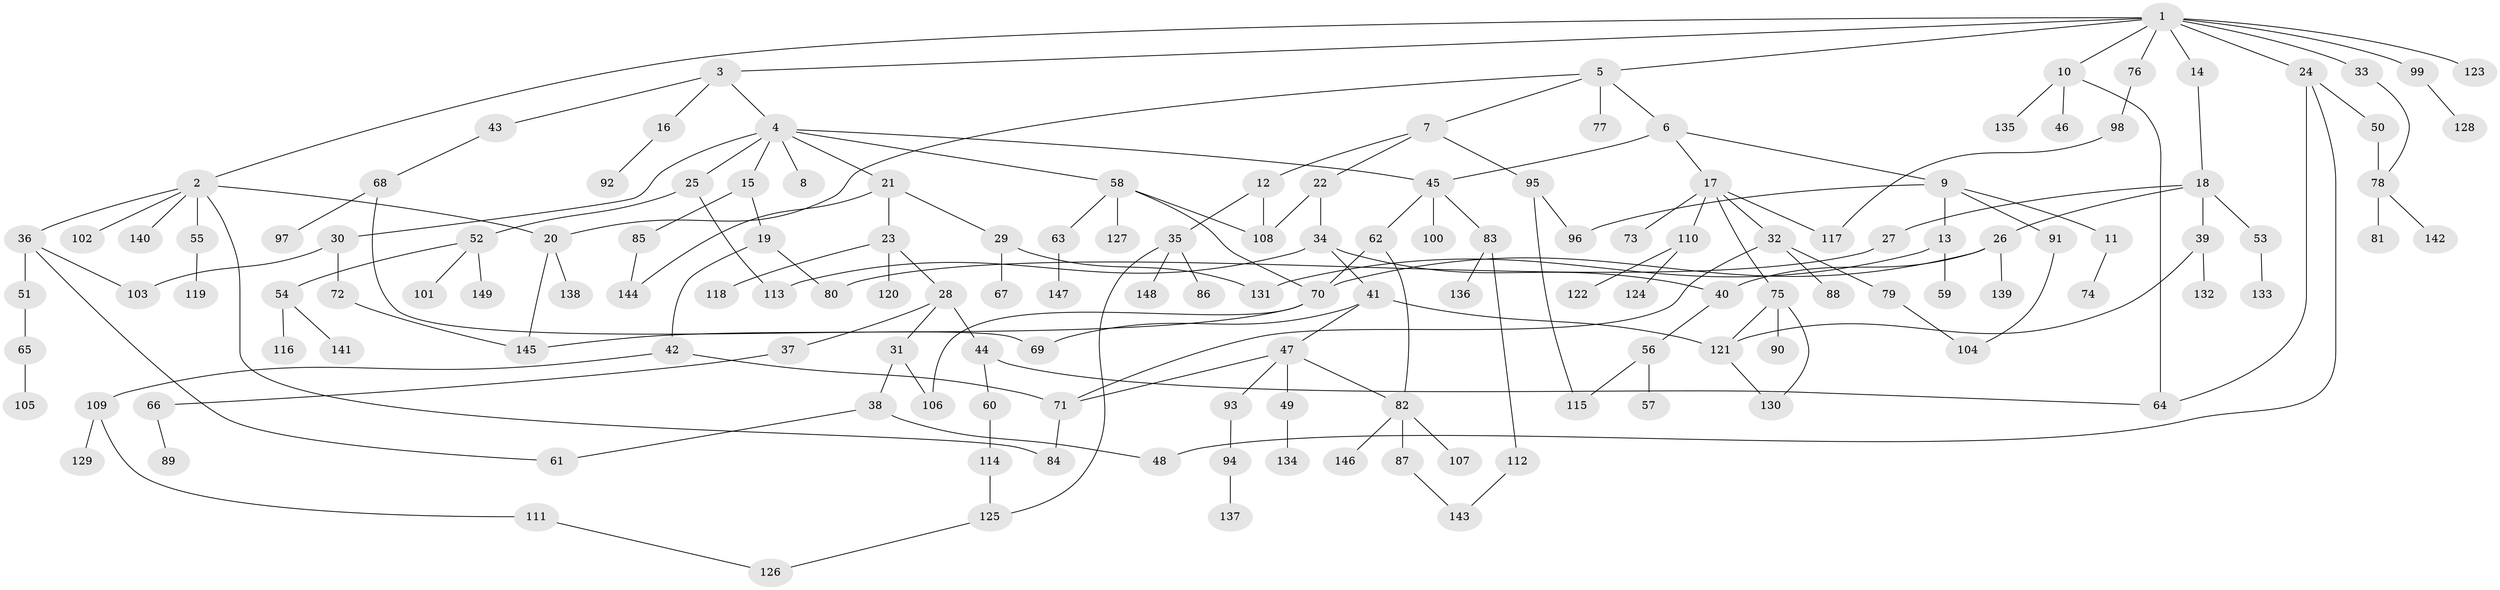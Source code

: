 // coarse degree distribution, {4: 0.05084745762711865, 6: 0.06779661016949153, 1: 0.6101694915254238, 2: 0.1694915254237288, 12: 0.01694915254237288, 9: 0.01694915254237288, 5: 0.01694915254237288, 16: 0.01694915254237288, 3: 0.01694915254237288, 13: 0.01694915254237288}
// Generated by graph-tools (version 1.1) at 2025/45/03/04/25 21:45:26]
// undirected, 149 vertices, 183 edges
graph export_dot {
graph [start="1"]
  node [color=gray90,style=filled];
  1;
  2;
  3;
  4;
  5;
  6;
  7;
  8;
  9;
  10;
  11;
  12;
  13;
  14;
  15;
  16;
  17;
  18;
  19;
  20;
  21;
  22;
  23;
  24;
  25;
  26;
  27;
  28;
  29;
  30;
  31;
  32;
  33;
  34;
  35;
  36;
  37;
  38;
  39;
  40;
  41;
  42;
  43;
  44;
  45;
  46;
  47;
  48;
  49;
  50;
  51;
  52;
  53;
  54;
  55;
  56;
  57;
  58;
  59;
  60;
  61;
  62;
  63;
  64;
  65;
  66;
  67;
  68;
  69;
  70;
  71;
  72;
  73;
  74;
  75;
  76;
  77;
  78;
  79;
  80;
  81;
  82;
  83;
  84;
  85;
  86;
  87;
  88;
  89;
  90;
  91;
  92;
  93;
  94;
  95;
  96;
  97;
  98;
  99;
  100;
  101;
  102;
  103;
  104;
  105;
  106;
  107;
  108;
  109;
  110;
  111;
  112;
  113;
  114;
  115;
  116;
  117;
  118;
  119;
  120;
  121;
  122;
  123;
  124;
  125;
  126;
  127;
  128;
  129;
  130;
  131;
  132;
  133;
  134;
  135;
  136;
  137;
  138;
  139;
  140;
  141;
  142;
  143;
  144;
  145;
  146;
  147;
  148;
  149;
  1 -- 2;
  1 -- 3;
  1 -- 5;
  1 -- 10;
  1 -- 14;
  1 -- 24;
  1 -- 33;
  1 -- 76;
  1 -- 99;
  1 -- 123;
  2 -- 36;
  2 -- 55;
  2 -- 102;
  2 -- 140;
  2 -- 20;
  2 -- 84;
  3 -- 4;
  3 -- 16;
  3 -- 43;
  4 -- 8;
  4 -- 15;
  4 -- 21;
  4 -- 25;
  4 -- 30;
  4 -- 45;
  4 -- 58;
  5 -- 6;
  5 -- 7;
  5 -- 20;
  5 -- 77;
  6 -- 9;
  6 -- 17;
  6 -- 45;
  7 -- 12;
  7 -- 22;
  7 -- 95;
  9 -- 11;
  9 -- 13;
  9 -- 91;
  9 -- 96;
  10 -- 46;
  10 -- 135;
  10 -- 64;
  11 -- 74;
  12 -- 35;
  12 -- 108;
  13 -- 59;
  13 -- 131;
  14 -- 18;
  15 -- 19;
  15 -- 85;
  16 -- 92;
  17 -- 32;
  17 -- 73;
  17 -- 75;
  17 -- 110;
  17 -- 117;
  18 -- 26;
  18 -- 27;
  18 -- 39;
  18 -- 53;
  19 -- 42;
  19 -- 80;
  20 -- 138;
  20 -- 145;
  21 -- 23;
  21 -- 29;
  21 -- 144;
  22 -- 34;
  22 -- 108;
  23 -- 28;
  23 -- 118;
  23 -- 120;
  24 -- 48;
  24 -- 50;
  24 -- 64;
  25 -- 52;
  25 -- 113;
  26 -- 70;
  26 -- 139;
  26 -- 40;
  27 -- 80;
  28 -- 31;
  28 -- 37;
  28 -- 44;
  29 -- 67;
  29 -- 131;
  30 -- 72;
  30 -- 103;
  31 -- 38;
  31 -- 106;
  32 -- 71;
  32 -- 79;
  32 -- 88;
  33 -- 78;
  34 -- 40;
  34 -- 41;
  34 -- 113;
  35 -- 86;
  35 -- 125;
  35 -- 148;
  36 -- 51;
  36 -- 61;
  36 -- 103;
  37 -- 66;
  38 -- 48;
  38 -- 61;
  39 -- 132;
  39 -- 121;
  40 -- 56;
  41 -- 47;
  41 -- 69;
  41 -- 121;
  42 -- 109;
  42 -- 71;
  43 -- 68;
  44 -- 60;
  44 -- 64;
  45 -- 62;
  45 -- 83;
  45 -- 100;
  47 -- 49;
  47 -- 82;
  47 -- 93;
  47 -- 71;
  49 -- 134;
  50 -- 78;
  51 -- 65;
  52 -- 54;
  52 -- 101;
  52 -- 149;
  53 -- 133;
  54 -- 116;
  54 -- 141;
  55 -- 119;
  56 -- 57;
  56 -- 115;
  58 -- 63;
  58 -- 108;
  58 -- 127;
  58 -- 70;
  60 -- 114;
  62 -- 70;
  62 -- 82;
  63 -- 147;
  65 -- 105;
  66 -- 89;
  68 -- 97;
  68 -- 69;
  70 -- 106;
  70 -- 145;
  71 -- 84;
  72 -- 145;
  75 -- 90;
  75 -- 121;
  75 -- 130;
  76 -- 98;
  78 -- 81;
  78 -- 142;
  79 -- 104;
  82 -- 87;
  82 -- 107;
  82 -- 146;
  83 -- 112;
  83 -- 136;
  85 -- 144;
  87 -- 143;
  91 -- 104;
  93 -- 94;
  94 -- 137;
  95 -- 96;
  95 -- 115;
  98 -- 117;
  99 -- 128;
  109 -- 111;
  109 -- 129;
  110 -- 122;
  110 -- 124;
  111 -- 126;
  112 -- 143;
  114 -- 125;
  121 -- 130;
  125 -- 126;
}
